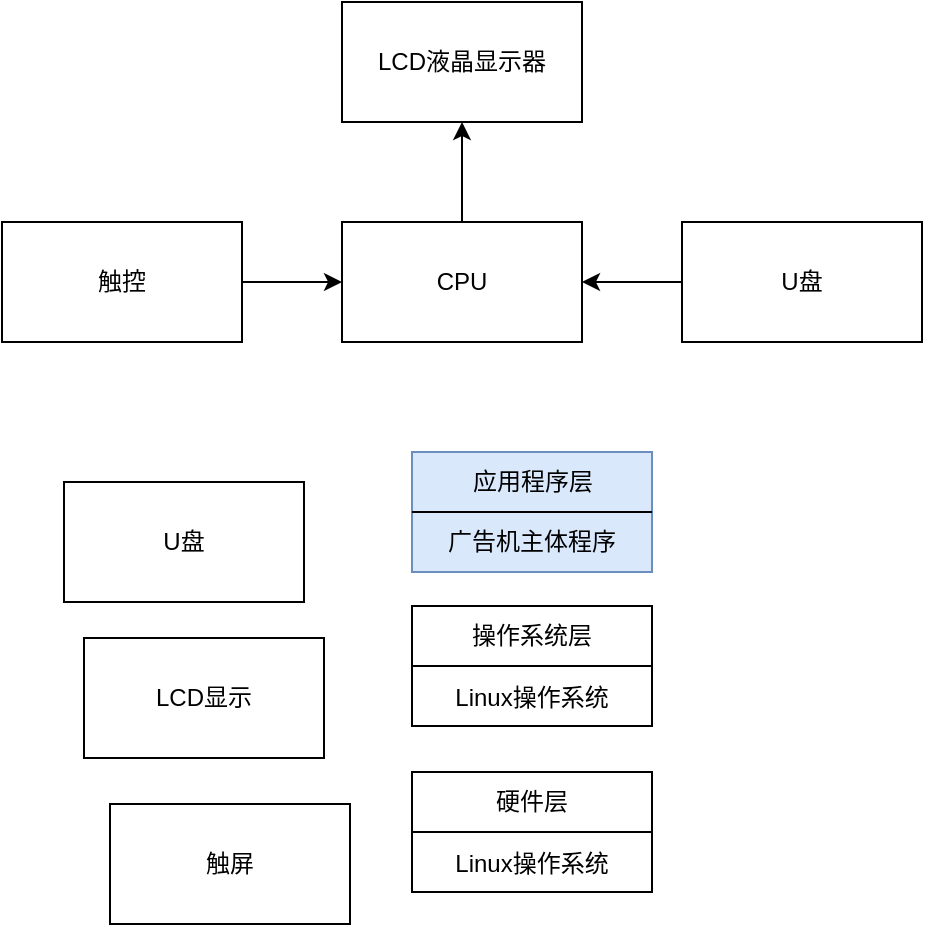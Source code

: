 <mxfile version="21.2.3" type="github">
  <diagram name="第 1 页" id="1pbirYVuTmxY0LQ_dK6s">
    <mxGraphModel dx="551" dy="302" grid="0" gridSize="10" guides="1" tooltips="1" connect="1" arrows="1" fold="1" page="1" pageScale="1" pageWidth="827" pageHeight="1169" background="none" math="0" shadow="0">
      <root>
        <mxCell id="0" />
        <mxCell id="1" parent="0" />
        <mxCell id="Xl7vxDRYbt0s1qtZBpX_-1" value="LCD液晶显示器" style="rounded=0;whiteSpace=wrap;html=1;" parent="1" vertex="1">
          <mxGeometry x="340" y="200" width="120" height="60" as="geometry" />
        </mxCell>
        <mxCell id="Xl7vxDRYbt0s1qtZBpX_-4" style="edgeStyle=orthogonalEdgeStyle;rounded=0;orthogonalLoop=1;jettySize=auto;html=1;exitX=0.5;exitY=0;exitDx=0;exitDy=0;entryX=0.5;entryY=1;entryDx=0;entryDy=0;" parent="1" source="Xl7vxDRYbt0s1qtZBpX_-3" target="Xl7vxDRYbt0s1qtZBpX_-1" edge="1">
          <mxGeometry relative="1" as="geometry" />
        </mxCell>
        <mxCell id="Xl7vxDRYbt0s1qtZBpX_-3" value="CPU" style="rounded=0;whiteSpace=wrap;html=1;" parent="1" vertex="1">
          <mxGeometry x="340" y="310" width="120" height="60" as="geometry" />
        </mxCell>
        <mxCell id="Xl7vxDRYbt0s1qtZBpX_-8" style="edgeStyle=orthogonalEdgeStyle;rounded=0;orthogonalLoop=1;jettySize=auto;html=1;exitX=1;exitY=0.5;exitDx=0;exitDy=0;entryX=0;entryY=0.5;entryDx=0;entryDy=0;" parent="1" source="Xl7vxDRYbt0s1qtZBpX_-5" target="Xl7vxDRYbt0s1qtZBpX_-3" edge="1">
          <mxGeometry relative="1" as="geometry" />
        </mxCell>
        <mxCell id="Xl7vxDRYbt0s1qtZBpX_-5" value="触控" style="rounded=0;whiteSpace=wrap;html=1;" parent="1" vertex="1">
          <mxGeometry x="170" y="310" width="120" height="60" as="geometry" />
        </mxCell>
        <mxCell id="Xl7vxDRYbt0s1qtZBpX_-7" style="edgeStyle=orthogonalEdgeStyle;rounded=0;orthogonalLoop=1;jettySize=auto;html=1;exitX=0;exitY=0.5;exitDx=0;exitDy=0;" parent="1" source="Xl7vxDRYbt0s1qtZBpX_-6" target="Xl7vxDRYbt0s1qtZBpX_-3" edge="1">
          <mxGeometry relative="1" as="geometry" />
        </mxCell>
        <mxCell id="Xl7vxDRYbt0s1qtZBpX_-6" value="U盘" style="rounded=0;whiteSpace=wrap;html=1;" parent="1" vertex="1">
          <mxGeometry x="510" y="310" width="120" height="60" as="geometry" />
        </mxCell>
        <mxCell id="S_i-ToaBZ4BGEfhSy9do-2" value="" style="rounded=0;whiteSpace=wrap;html=1;fillColor=#dae8fc;strokeColor=#6c8ebf;" vertex="1" parent="1">
          <mxGeometry x="375" y="425" width="120" height="60" as="geometry" />
        </mxCell>
        <mxCell id="S_i-ToaBZ4BGEfhSy9do-4" value="LCD显示" style="rounded=0;whiteSpace=wrap;html=1;" vertex="1" parent="1">
          <mxGeometry x="211" y="518" width="120" height="60" as="geometry" />
        </mxCell>
        <mxCell id="S_i-ToaBZ4BGEfhSy9do-7" value="U盘" style="rounded=0;whiteSpace=wrap;html=1;" vertex="1" parent="1">
          <mxGeometry x="201" y="440" width="120" height="60" as="geometry" />
        </mxCell>
        <mxCell id="S_i-ToaBZ4BGEfhSy9do-8" value="触屏" style="rounded=0;whiteSpace=wrap;html=1;" vertex="1" parent="1">
          <mxGeometry x="224" y="601" width="120" height="60" as="geometry" />
        </mxCell>
        <mxCell id="S_i-ToaBZ4BGEfhSy9do-10" value="" style="endArrow=none;html=1;rounded=0;exitX=0;exitY=0.5;exitDx=0;exitDy=0;entryX=1;entryY=0.5;entryDx=0;entryDy=0;" edge="1" parent="1" source="S_i-ToaBZ4BGEfhSy9do-2" target="S_i-ToaBZ4BGEfhSy9do-2">
          <mxGeometry width="50" height="50" relative="1" as="geometry">
            <mxPoint x="475" y="507" as="sourcePoint" />
            <mxPoint x="525" y="457" as="targetPoint" />
          </mxGeometry>
        </mxCell>
        <mxCell id="S_i-ToaBZ4BGEfhSy9do-11" value="应用程序层" style="text;strokeColor=none;align=center;fillColor=none;html=1;verticalAlign=middle;whiteSpace=wrap;rounded=0;" vertex="1" parent="1">
          <mxGeometry x="400.5" y="425" width="69" height="30" as="geometry" />
        </mxCell>
        <mxCell id="S_i-ToaBZ4BGEfhSy9do-12" value="广告机主体程序" style="text;strokeColor=none;align=center;fillColor=none;html=1;verticalAlign=middle;whiteSpace=wrap;rounded=0;" vertex="1" parent="1">
          <mxGeometry x="389" y="455" width="92" height="30" as="geometry" />
        </mxCell>
        <mxCell id="S_i-ToaBZ4BGEfhSy9do-13" value="" style="rounded=0;whiteSpace=wrap;html=1;" vertex="1" parent="1">
          <mxGeometry x="375" y="502" width="120" height="60" as="geometry" />
        </mxCell>
        <mxCell id="S_i-ToaBZ4BGEfhSy9do-14" value="" style="endArrow=none;html=1;rounded=0;exitX=0;exitY=0.5;exitDx=0;exitDy=0;entryX=1;entryY=0.5;entryDx=0;entryDy=0;" edge="1" parent="1" source="S_i-ToaBZ4BGEfhSy9do-13" target="S_i-ToaBZ4BGEfhSy9do-13">
          <mxGeometry width="50" height="50" relative="1" as="geometry">
            <mxPoint x="481" y="514" as="sourcePoint" />
            <mxPoint x="531" y="464" as="targetPoint" />
          </mxGeometry>
        </mxCell>
        <mxCell id="S_i-ToaBZ4BGEfhSy9do-19" value="Linux操作系统" style="text;strokeColor=none;align=center;fillColor=none;html=1;verticalAlign=middle;whiteSpace=wrap;rounded=0;" vertex="1" parent="1">
          <mxGeometry x="389" y="533" width="92" height="30" as="geometry" />
        </mxCell>
        <mxCell id="S_i-ToaBZ4BGEfhSy9do-20" value="操作系统层" style="text;strokeColor=none;align=center;fillColor=none;html=1;verticalAlign=middle;whiteSpace=wrap;rounded=0;" vertex="1" parent="1">
          <mxGeometry x="389" y="502" width="92" height="30" as="geometry" />
        </mxCell>
        <mxCell id="S_i-ToaBZ4BGEfhSy9do-21" value="" style="rounded=0;whiteSpace=wrap;html=1;" vertex="1" parent="1">
          <mxGeometry x="375" y="585" width="120" height="60" as="geometry" />
        </mxCell>
        <mxCell id="S_i-ToaBZ4BGEfhSy9do-22" value="" style="endArrow=none;html=1;rounded=0;exitX=0;exitY=0.5;exitDx=0;exitDy=0;entryX=1;entryY=0.5;entryDx=0;entryDy=0;" edge="1" parent="1" source="S_i-ToaBZ4BGEfhSy9do-21" target="S_i-ToaBZ4BGEfhSy9do-21">
          <mxGeometry width="50" height="50" relative="1" as="geometry">
            <mxPoint x="481" y="597" as="sourcePoint" />
            <mxPoint x="531" y="547" as="targetPoint" />
          </mxGeometry>
        </mxCell>
        <mxCell id="S_i-ToaBZ4BGEfhSy9do-23" value="Linux操作系统" style="text;strokeColor=none;align=center;fillColor=none;html=1;verticalAlign=middle;whiteSpace=wrap;rounded=0;" vertex="1" parent="1">
          <mxGeometry x="389" y="616" width="92" height="30" as="geometry" />
        </mxCell>
        <mxCell id="S_i-ToaBZ4BGEfhSy9do-24" value="硬件层" style="text;strokeColor=none;align=center;fillColor=none;html=1;verticalAlign=middle;whiteSpace=wrap;rounded=0;" vertex="1" parent="1">
          <mxGeometry x="389" y="585" width="92" height="30" as="geometry" />
        </mxCell>
      </root>
    </mxGraphModel>
  </diagram>
</mxfile>
